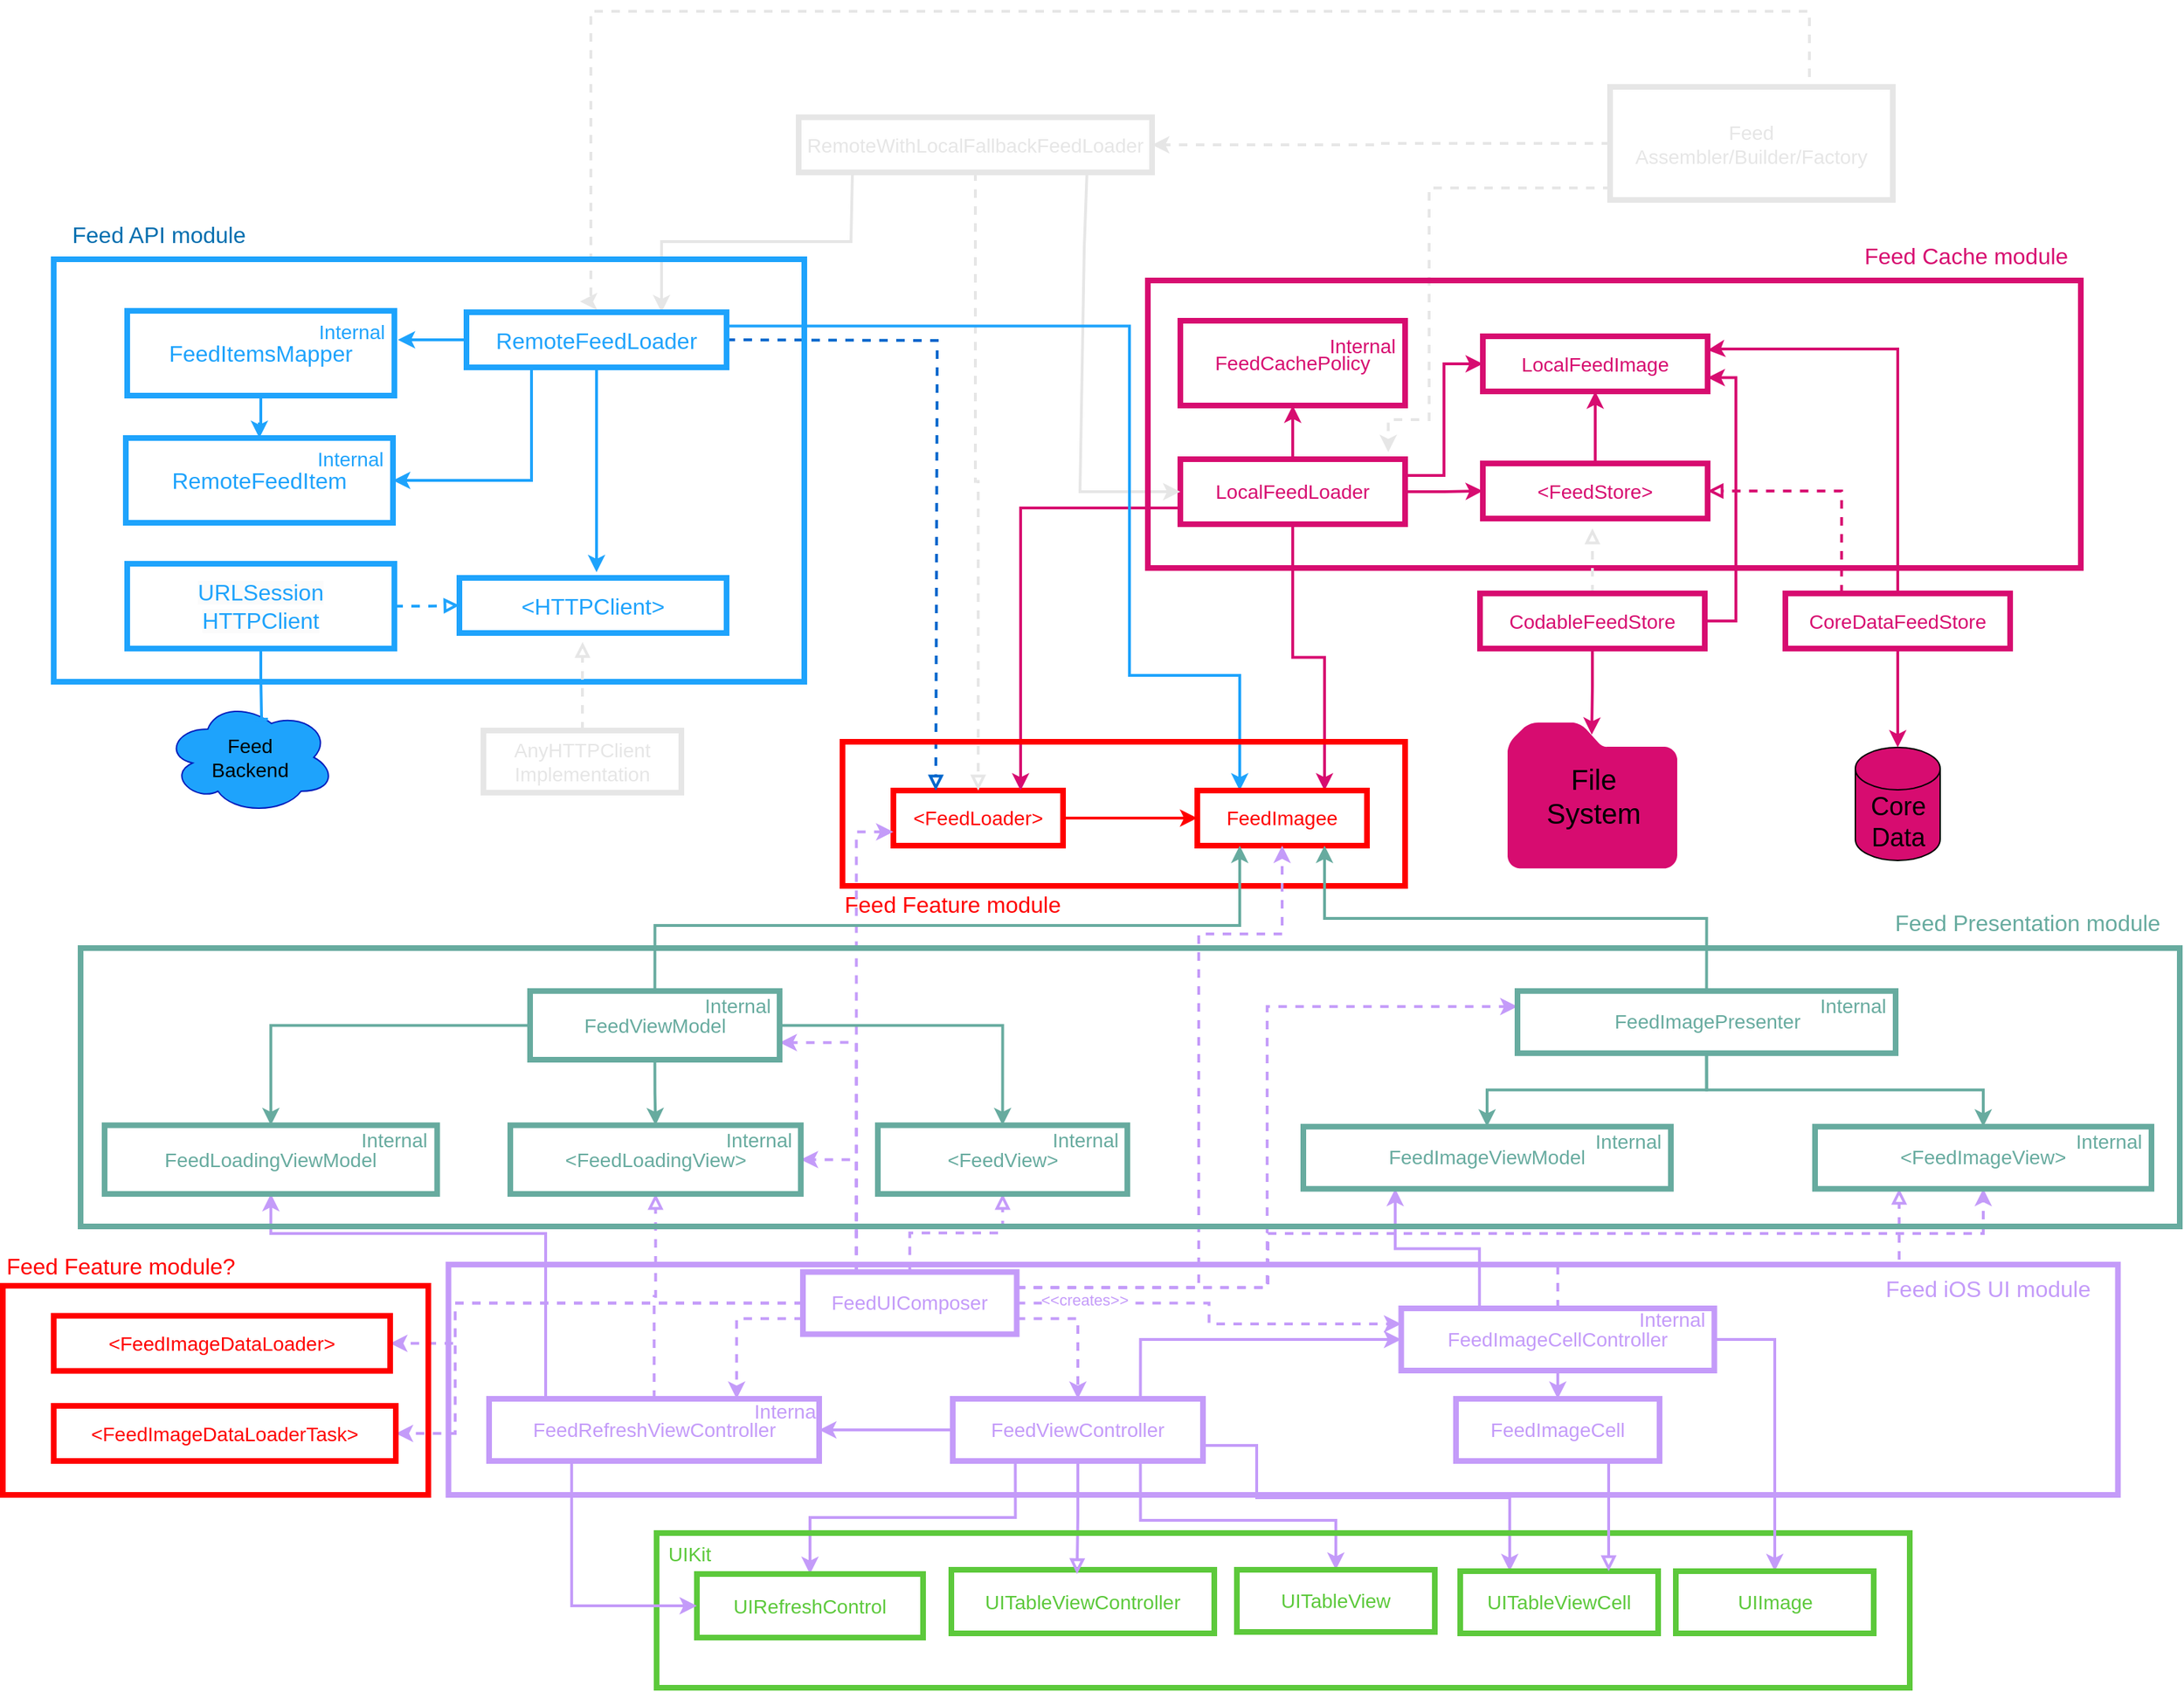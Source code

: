 <mxfile version="24.0.1" type="github">
  <diagram name="Version-1" id="Y2WjuvX7hO9Vn0jHDt_I">
    <mxGraphModel dx="1246" dy="1269" grid="0" gridSize="10" guides="1" tooltips="1" connect="1" arrows="1" fold="1" page="1" pageScale="1" pageWidth="1400" pageHeight="850" math="0" shadow="0">
      <root>
        <mxCell id="0" />
        <mxCell id="1" parent="0" />
        <mxCell id="fa2TgRjNBBgpzOrha1pa-1" value="&lt;span style=&quot;font-size: 14px;&quot;&gt;&lt;font style=&quot;font-size: 14px;&quot;&gt;UITableViewController&lt;/font&gt;&lt;/span&gt;" style="rounded=0;whiteSpace=wrap;html=1;strokeWidth=4;fillColor=none;strokeColor=#5CC93B;fontSize=14;fontColor=#5CC93B;" parent="1" vertex="1">
          <mxGeometry x="755" y="1148" width="186" height="45" as="geometry" />
        </mxCell>
        <mxCell id="BpPRSDlrW4VKUzsqnZfC-10" style="edgeStyle=orthogonalEdgeStyle;rounded=0;orthogonalLoop=1;jettySize=auto;html=1;entryX=0.478;entryY=0.068;entryDx=0;entryDy=0;entryPerimeter=0;strokeWidth=2;strokeColor=#C49BF9;endSize=6;endArrow=block;endFill=0;" parent="1" source="fa2TgRjNBBgpzOrha1pa-2" target="fa2TgRjNBBgpzOrha1pa-1" edge="1">
          <mxGeometry relative="1" as="geometry" />
        </mxCell>
        <mxCell id="BpPRSDlrW4VKUzsqnZfC-11" style="edgeStyle=orthogonalEdgeStyle;rounded=0;orthogonalLoop=1;jettySize=auto;html=1;exitX=0.75;exitY=1;exitDx=0;exitDy=0;entryX=0.5;entryY=0;entryDx=0;entryDy=0;strokeWidth=2;strokeColor=#C49BF9;" parent="1" source="fa2TgRjNBBgpzOrha1pa-2" target="BpPRSDlrW4VKUzsqnZfC-8" edge="1">
          <mxGeometry relative="1" as="geometry">
            <Array as="points">
              <mxPoint x="889" y="1113" />
              <mxPoint x="1027" y="1113" />
            </Array>
          </mxGeometry>
        </mxCell>
        <mxCell id="5NVDTo8bunI5TLv0N01t-4" style="edgeStyle=orthogonalEdgeStyle;rounded=0;orthogonalLoop=1;jettySize=auto;html=1;exitX=0.25;exitY=1;exitDx=0;exitDy=0;strokeWidth=2;strokeColor=#C49BF9;" parent="1" source="fa2TgRjNBBgpzOrha1pa-2" target="5NVDTo8bunI5TLv0N01t-1" edge="1">
          <mxGeometry relative="1" as="geometry" />
        </mxCell>
        <mxCell id="5NVDTo8bunI5TLv0N01t-10" style="edgeStyle=orthogonalEdgeStyle;rounded=0;orthogonalLoop=1;jettySize=auto;html=1;entryX=1;entryY=0.5;entryDx=0;entryDy=0;strokeWidth=2;strokeColor=#C49BF9;" parent="1" source="fa2TgRjNBBgpzOrha1pa-2" target="5NVDTo8bunI5TLv0N01t-7" edge="1">
          <mxGeometry relative="1" as="geometry" />
        </mxCell>
        <mxCell id="iK6Vckgqgcv6s7LHoRTM-12" style="edgeStyle=orthogonalEdgeStyle;rounded=0;orthogonalLoop=1;jettySize=auto;html=1;exitX=0.75;exitY=0;exitDx=0;exitDy=0;entryX=0;entryY=0.5;entryDx=0;entryDy=0;strokeWidth=2;strokeColor=#C49BF9;" parent="1" source="fa2TgRjNBBgpzOrha1pa-2" target="iK6Vckgqgcv6s7LHoRTM-6" edge="1">
          <mxGeometry relative="1" as="geometry" />
        </mxCell>
        <mxCell id="iK6Vckgqgcv6s7LHoRTM-27" style="edgeStyle=orthogonalEdgeStyle;rounded=0;orthogonalLoop=1;jettySize=auto;html=1;exitX=1;exitY=0.75;exitDx=0;exitDy=0;entryX=0.25;entryY=0;entryDx=0;entryDy=0;strokeWidth=2;strokeColor=#C49BF9;" parent="1" source="fa2TgRjNBBgpzOrha1pa-2" target="5NVDTo8bunI5TLv0N01t-2" edge="1">
          <mxGeometry relative="1" as="geometry">
            <Array as="points">
              <mxPoint x="971" y="1060" />
              <mxPoint x="971" y="1097" />
              <mxPoint x="1150" y="1097" />
            </Array>
          </mxGeometry>
        </mxCell>
        <mxCell id="fa2TgRjNBBgpzOrha1pa-2" value="&lt;font style=&quot;font-size: 14px;&quot;&gt;FeedViewController&lt;/font&gt;" style="rounded=0;whiteSpace=wrap;html=1;fillColor=none;strokeColor=#C49BF9;strokeWidth=4;fontSize=14;fontColor=#C49BF9;" parent="1" vertex="1">
          <mxGeometry x="756" y="1027" width="177" height="44" as="geometry" />
        </mxCell>
        <mxCell id="kslnaKKYkAR8ZkGTqqHD-34" style="edgeStyle=orthogonalEdgeStyle;rounded=0;orthogonalLoop=1;jettySize=auto;html=1;entryX=0;entryY=0.5;entryDx=0;entryDy=0;strokeColor=#FF0000;fontColor=#FF0000;strokeWidth=2;" parent="1" source="fa2TgRjNBBgpzOrha1pa-3" target="kslnaKKYkAR8ZkGTqqHD-33" edge="1">
          <mxGeometry relative="1" as="geometry" />
        </mxCell>
        <mxCell id="fa2TgRjNBBgpzOrha1pa-3" value="&lt;font style=&quot;font-size: 14px;&quot;&gt;&amp;lt;FeedLoader&amp;gt;&lt;/font&gt;" style="rounded=0;whiteSpace=wrap;html=1;fillColor=none;strokeColor=#FF0000;strokeWidth=4;fontSize=14;fontColor=#FF0000;" parent="1" vertex="1">
          <mxGeometry x="714" y="596.5" width="120" height="39" as="geometry" />
        </mxCell>
        <mxCell id="KoEfR0-JcFAQGKNgfmnl-4" style="edgeStyle=orthogonalEdgeStyle;rounded=0;orthogonalLoop=1;jettySize=auto;html=1;entryX=0;entryY=0.5;entryDx=0;entryDy=0;strokeWidth=2;strokeColor=#D70C70;" parent="1" source="fa2TgRjNBBgpzOrha1pa-6" target="kslnaKKYkAR8ZkGTqqHD-20" edge="1">
          <mxGeometry relative="1" as="geometry" />
        </mxCell>
        <mxCell id="KoEfR0-JcFAQGKNgfmnl-11" style="edgeStyle=orthogonalEdgeStyle;rounded=0;orthogonalLoop=1;jettySize=auto;html=1;exitX=1;exitY=0.25;exitDx=0;exitDy=0;entryX=0;entryY=0.5;entryDx=0;entryDy=0;strokeWidth=2;strokeColor=#D70C70;" parent="1" source="fa2TgRjNBBgpzOrha1pa-6" target="kslnaKKYkAR8ZkGTqqHD-19" edge="1">
          <mxGeometry relative="1" as="geometry" />
        </mxCell>
        <mxCell id="KoEfR0-JcFAQGKNgfmnl-13" style="edgeStyle=orthogonalEdgeStyle;rounded=0;orthogonalLoop=1;jettySize=auto;html=1;entryX=0.5;entryY=1;entryDx=0;entryDy=0;strokeWidth=2;strokeColor=#D70C70;" parent="1" source="fa2TgRjNBBgpzOrha1pa-6" target="KoEfR0-JcFAQGKNgfmnl-10" edge="1">
          <mxGeometry relative="1" as="geometry" />
        </mxCell>
        <mxCell id="iK6Vckgqgcv6s7LHoRTM-32" style="edgeStyle=orthogonalEdgeStyle;rounded=0;orthogonalLoop=1;jettySize=auto;html=1;exitX=0;exitY=0.75;exitDx=0;exitDy=0;entryX=0.75;entryY=0;entryDx=0;entryDy=0;strokeWidth=2;strokeColor=#D70C70;" parent="1" source="fa2TgRjNBBgpzOrha1pa-6" target="fa2TgRjNBBgpzOrha1pa-3" edge="1">
          <mxGeometry relative="1" as="geometry">
            <mxPoint x="793" y="581" as="targetPoint" />
          </mxGeometry>
        </mxCell>
        <mxCell id="iK6Vckgqgcv6s7LHoRTM-33" style="edgeStyle=orthogonalEdgeStyle;rounded=0;orthogonalLoop=1;jettySize=auto;html=1;entryX=0.75;entryY=0;entryDx=0;entryDy=0;strokeWidth=2;strokeColor=#D70C70;" parent="1" source="fa2TgRjNBBgpzOrha1pa-6" target="kslnaKKYkAR8ZkGTqqHD-33" edge="1">
          <mxGeometry relative="1" as="geometry" />
        </mxCell>
        <mxCell id="fa2TgRjNBBgpzOrha1pa-6" value="&lt;font style=&quot;font-size: 14px;&quot;&gt;LocalFeedLoader&lt;/font&gt;" style="rounded=0;whiteSpace=wrap;html=1;fillColor=none;strokeColor=#D70C70;strokeWidth=4;fontColor=#D70C70;fontSize=14;" parent="1" vertex="1">
          <mxGeometry x="917" y="362" width="159" height="46" as="geometry" />
        </mxCell>
        <mxCell id="fa2TgRjNBBgpzOrha1pa-8" value="" style="html=1;labelBackgroundColor=#ffffff;startArrow=none;startFill=0;startSize=6;endArrow=block;endFill=0;endSize=6;jettySize=auto;orthogonalLoop=1;strokeWidth=2;dashed=1;fontSize=14;rounded=0;entryX=0.25;entryY=0;entryDx=0;entryDy=0;strokeColor=#0066CC;exitX=1;exitY=0.5;exitDx=0;exitDy=0;" parent="1" source="8nE0R6XnKWqMKPDeoMGo-2" target="fa2TgRjNBBgpzOrha1pa-3" edge="1">
          <mxGeometry width="60" height="60" relative="1" as="geometry">
            <mxPoint x="637" y="301" as="sourcePoint" />
            <mxPoint x="577" y="396" as="targetPoint" />
            <Array as="points">
              <mxPoint x="745" y="278" />
            </Array>
          </mxGeometry>
        </mxCell>
        <mxCell id="iK6Vckgqgcv6s7LHoRTM-24" style="edgeStyle=orthogonalEdgeStyle;rounded=0;orthogonalLoop=1;jettySize=auto;html=1;entryX=0.5;entryY=0;entryDx=0;entryDy=0;strokeWidth=2;dashed=1;strokeColor=#E6E6E6;endArrow=block;endFill=0;" parent="1" source="fa2TgRjNBBgpzOrha1pa-10" target="fa2TgRjNBBgpzOrha1pa-3" edge="1">
          <mxGeometry relative="1" as="geometry" />
        </mxCell>
        <mxCell id="fa2TgRjNBBgpzOrha1pa-10" value="&lt;font style=&quot;font-size: 14px;&quot;&gt;RemoteWithLocalFallbackFeedLoader&lt;/font&gt;" style="rounded=0;whiteSpace=wrap;html=1;fillColor=none;strokeColor=#E6E6E6;strokeWidth=4;fontSize=14;fontColor=#E6E6E6;" parent="1" vertex="1">
          <mxGeometry x="647" y="120" width="250" height="39" as="geometry" />
        </mxCell>
        <mxCell id="fa2TgRjNBBgpzOrha1pa-12" value="" style="endArrow=classic;html=1;rounded=0;exitX=0.152;exitY=1.026;exitDx=0;exitDy=0;exitPerimeter=0;strokeWidth=2;strokeColor=#E6E6E6;entryX=0.75;entryY=0;entryDx=0;entryDy=0;fontColor=#E6E6E6;" parent="1" source="fa2TgRjNBBgpzOrha1pa-10" target="8nE0R6XnKWqMKPDeoMGo-2" edge="1">
          <mxGeometry width="50" height="50" relative="1" as="geometry">
            <mxPoint x="684.045" y="184.014" as="sourcePoint" />
            <mxPoint x="639.998" y="253.989" as="targetPoint" />
            <Array as="points">
              <mxPoint x="684" y="208" />
              <mxPoint x="550" y="208" />
            </Array>
          </mxGeometry>
        </mxCell>
        <mxCell id="fa2TgRjNBBgpzOrha1pa-13" value="" style="endArrow=classic;html=1;rounded=0;exitX=0.816;exitY=0.949;exitDx=0;exitDy=0;exitPerimeter=0;strokeWidth=2;strokeColor=#E6E6E6;fontColor=#E6E6E6;entryX=0;entryY=0.5;entryDx=0;entryDy=0;" parent="1" source="fa2TgRjNBBgpzOrha1pa-10" target="fa2TgRjNBBgpzOrha1pa-6" edge="1">
          <mxGeometry width="50" height="50" relative="1" as="geometry">
            <mxPoint x="849" y="189" as="sourcePoint" />
            <mxPoint x="1003" y="334" as="targetPoint" />
            <Array as="points">
              <mxPoint x="849" y="213" />
              <mxPoint x="846" y="385" />
            </Array>
          </mxGeometry>
        </mxCell>
        <mxCell id="fa2TgRjNBBgpzOrha1pa-14" style="edgeStyle=orthogonalEdgeStyle;rounded=0;orthogonalLoop=1;jettySize=auto;html=1;strokeWidth=2;dashed=1;strokeColor=#E6E6E6;exitX=0.5;exitY=0;exitDx=0;exitDy=0;fontColor=#E6E6E6;entryX=0.701;entryY=0.1;entryDx=0;entryDy=0;entryPerimeter=0;" parent="1" source="fa2TgRjNBBgpzOrha1pa-18" target="8nE0R6XnKWqMKPDeoMGo-17" edge="1">
          <mxGeometry relative="1" as="geometry">
            <Array as="points">
              <mxPoint x="1362" y="99" />
              <mxPoint x="1362" y="45" />
              <mxPoint x="500" y="45" />
            </Array>
            <mxPoint x="1151" y="118" as="sourcePoint" />
            <mxPoint x="500" y="228" as="targetPoint" />
          </mxGeometry>
        </mxCell>
        <mxCell id="fa2TgRjNBBgpzOrha1pa-15" style="edgeStyle=orthogonalEdgeStyle;rounded=0;orthogonalLoop=1;jettySize=auto;html=1;entryX=1;entryY=0.5;entryDx=0;entryDy=0;strokeWidth=2;dashed=1;strokeColor=#E6E6E6;fontColor=#E6E6E6;" parent="1" source="fa2TgRjNBBgpzOrha1pa-18" target="fa2TgRjNBBgpzOrha1pa-10" edge="1">
          <mxGeometry relative="1" as="geometry" />
        </mxCell>
        <mxCell id="fa2TgRjNBBgpzOrha1pa-18" value="&lt;font style=&quot;font-size: 14px;&quot;&gt;Feed&lt;br style=&quot;font-size: 14px;&quot;&gt;Assembler/Builder/Factory&lt;br style=&quot;font-size: 14px;&quot;&gt;&lt;/font&gt;" style="rounded=0;whiteSpace=wrap;html=1;fillColor=none;strokeColor=#E6E6E6;strokeWidth=4;fontColor=#E6E6E6;fontSize=14;" parent="1" vertex="1">
          <mxGeometry x="1221" y="98.5" width="200" height="80" as="geometry" />
        </mxCell>
        <mxCell id="kslnaKKYkAR8ZkGTqqHD-9" style="edgeStyle=orthogonalEdgeStyle;rounded=0;orthogonalLoop=1;jettySize=auto;html=1;entryX=0.5;entryY=0;entryDx=0;entryDy=0;strokeColor=#1EA3FC;strokeWidth=2;" parent="1" source="8nE0R6XnKWqMKPDeoMGo-1" target="kslnaKKYkAR8ZkGTqqHD-6" edge="1">
          <mxGeometry relative="1" as="geometry" />
        </mxCell>
        <mxCell id="8nE0R6XnKWqMKPDeoMGo-1" value="&lt;font style=&quot;font-size: 16px;&quot;&gt;FeedItemsMapper&lt;/font&gt;" style="rounded=0;whiteSpace=wrap;html=1;fillColor=none;strokeColor=#1EA3FC;strokeWidth=4;fontColor=#1EA3FC;fontSize=16;" parent="1" vertex="1">
          <mxGeometry x="172" y="257" width="189" height="60" as="geometry" />
        </mxCell>
        <mxCell id="kslnaKKYkAR8ZkGTqqHD-2" style="edgeStyle=orthogonalEdgeStyle;rounded=0;orthogonalLoop=1;jettySize=auto;html=1;exitX=0.5;exitY=1;exitDx=0;exitDy=0;strokeColor=#1EA3FC;strokeWidth=2;" parent="1" source="8nE0R6XnKWqMKPDeoMGo-2" edge="1">
          <mxGeometry relative="1" as="geometry">
            <mxPoint x="504" y="442" as="targetPoint" />
            <mxPoint x="504" y="317" as="sourcePoint" />
          </mxGeometry>
        </mxCell>
        <mxCell id="kslnaKKYkAR8ZkGTqqHD-8" style="edgeStyle=orthogonalEdgeStyle;rounded=0;orthogonalLoop=1;jettySize=auto;html=1;strokeColor=#1EA3FC;strokeWidth=2;" parent="1" source="8nE0R6XnKWqMKPDeoMGo-2" edge="1">
          <mxGeometry relative="1" as="geometry">
            <mxPoint x="363.412" y="277.5" as="targetPoint" />
          </mxGeometry>
        </mxCell>
        <mxCell id="kslnaKKYkAR8ZkGTqqHD-14" style="edgeStyle=orthogonalEdgeStyle;rounded=0;orthogonalLoop=1;jettySize=auto;html=1;exitX=0.25;exitY=1;exitDx=0;exitDy=0;entryX=1;entryY=0.5;entryDx=0;entryDy=0;strokeColor=#1EA3FC;strokeWidth=2;" parent="1" source="8nE0R6XnKWqMKPDeoMGo-2" target="kslnaKKYkAR8ZkGTqqHD-6" edge="1">
          <mxGeometry relative="1" as="geometry" />
        </mxCell>
        <mxCell id="iK6Vckgqgcv6s7LHoRTM-34" style="edgeStyle=orthogonalEdgeStyle;rounded=0;orthogonalLoop=1;jettySize=auto;html=1;exitX=1;exitY=0.25;exitDx=0;exitDy=0;entryX=0.25;entryY=0;entryDx=0;entryDy=0;strokeWidth=2;strokeColor=#1EA3FC;" parent="1" source="8nE0R6XnKWqMKPDeoMGo-2" target="kslnaKKYkAR8ZkGTqqHD-33" edge="1">
          <mxGeometry relative="1" as="geometry">
            <Array as="points">
              <mxPoint x="881" y="268" />
              <mxPoint x="881" y="515" />
              <mxPoint x="959" y="515" />
            </Array>
          </mxGeometry>
        </mxCell>
        <mxCell id="8nE0R6XnKWqMKPDeoMGo-2" value="&lt;font style=&quot;font-size: 16px;&quot;&gt;RemoteFeedLoader&lt;/font&gt;" style="rounded=0;whiteSpace=wrap;html=1;fillColor=none;strokeColor=#1EA3FC;strokeWidth=4;fontColor=#1EA3FC;fontSize=16;" parent="1" vertex="1">
          <mxGeometry x="412" y="258" width="184" height="39" as="geometry" />
        </mxCell>
        <mxCell id="8nE0R6XnKWqMKPDeoMGo-3" value="&lt;font style=&quot;font-size: 16px;&quot;&gt;&amp;lt;HTTPClient&amp;gt;&lt;/font&gt;" style="rounded=0;whiteSpace=wrap;html=1;fillColor=none;strokeColor=#1EA3FC;strokeWidth=4;fontColor=#1EA3FC;fontSize=16;" parent="1" vertex="1">
          <mxGeometry x="407" y="446" width="189" height="39" as="geometry" />
        </mxCell>
        <mxCell id="8nE0R6XnKWqMKPDeoMGo-4" value="&lt;font style=&quot;font-size: 14px;&quot;&gt;Feed&lt;br style=&quot;font-size: 14px;&quot;&gt;Backend&lt;/font&gt;" style="ellipse;shape=cloud;whiteSpace=wrap;html=1;fillColor=#1ea3fc;fontColor=#000000;strokeColor=#001DBC;fontSize=14;" parent="1" vertex="1">
          <mxGeometry x="199" y="533" width="120" height="80" as="geometry" />
        </mxCell>
        <mxCell id="8nE0R6XnKWqMKPDeoMGo-12" style="edgeStyle=orthogonalEdgeStyle;rounded=0;orthogonalLoop=1;jettySize=auto;html=1;entryX=0.567;entryY=0.163;entryDx=0;entryDy=0;entryPerimeter=0;strokeWidth=2;strokeColor=#1EA3FC;endArrow=baseDash;endFill=0;" parent="1" source="8nE0R6XnKWqMKPDeoMGo-8" target="8nE0R6XnKWqMKPDeoMGo-4" edge="1">
          <mxGeometry relative="1" as="geometry" />
        </mxCell>
        <mxCell id="kslnaKKYkAR8ZkGTqqHD-16" style="edgeStyle=orthogonalEdgeStyle;rounded=0;orthogonalLoop=1;jettySize=auto;html=1;exitX=1;exitY=0.5;exitDx=0;exitDy=0;entryX=0;entryY=0.5;entryDx=0;entryDy=0;strokeWidth=2;endArrow=block;endFill=0;dashed=1;strokeColor=#1EA3FC;" parent="1" source="8nE0R6XnKWqMKPDeoMGo-8" target="8nE0R6XnKWqMKPDeoMGo-3" edge="1">
          <mxGeometry relative="1" as="geometry" />
        </mxCell>
        <mxCell id="8nE0R6XnKWqMKPDeoMGo-8" value="&lt;span style=&quot;font-family: Helvetica; font-size: 16px; font-style: normal; font-variant-ligatures: normal; font-variant-caps: normal; font-weight: 400; letter-spacing: normal; orphans: 2; text-align: center; text-indent: 0px; text-transform: none; widows: 2; word-spacing: 0px; -webkit-text-stroke-width: 0px; background-color: rgb(251, 251, 251); text-decoration-thickness: initial; text-decoration-style: initial; text-decoration-color: initial; float: none; display: inline !important;&quot;&gt;URLSession&lt;br&gt;HTTPClient&lt;br&gt;&lt;/span&gt;" style="rounded=0;whiteSpace=wrap;html=1;fillColor=none;strokeColor=#1EA3FC;strokeWidth=4;fontColor=#1EA3FC;" parent="1" vertex="1">
          <mxGeometry x="172" y="436" width="189" height="60" as="geometry" />
        </mxCell>
        <mxCell id="8nE0R6XnKWqMKPDeoMGo-17" value="" style="rounded=0;whiteSpace=wrap;html=1;fillColor=none;strokeWidth=4;strokeColor=#1EA3FC;" parent="1" vertex="1">
          <mxGeometry x="120" y="220.5" width="531" height="299" as="geometry" />
        </mxCell>
        <mxCell id="8nE0R6XnKWqMKPDeoMGo-18" value="Feed API module" style="text;html=1;strokeColor=none;fillColor=none;align=center;verticalAlign=middle;whiteSpace=wrap;rounded=0;strokeWidth=0;fontColor=#006EAF;fontStyle=0;fontSize=16;" parent="1" vertex="1">
          <mxGeometry x="131" y="188" width="127" height="30" as="geometry" />
        </mxCell>
        <mxCell id="kslnaKKYkAR8ZkGTqqHD-4" value="&lt;font style=&quot;font-size: 14px;&quot;&gt;Internal&lt;/font&gt;" style="text;html=1;strokeColor=none;fillColor=none;align=center;verticalAlign=middle;whiteSpace=wrap;rounded=0;labelPosition=center;verticalLabelPosition=middle;fontColor=#1EA3FC;" parent="1" vertex="1">
          <mxGeometry x="301" y="257" width="60" height="30" as="geometry" />
        </mxCell>
        <mxCell id="kslnaKKYkAR8ZkGTqqHD-6" value="RemoteFeedItem" style="rounded=0;whiteSpace=wrap;html=1;fillColor=none;strokeColor=#1EA3FC;strokeWidth=4;fontColor=#1EA3FC;fontSize=16;" parent="1" vertex="1">
          <mxGeometry x="171" y="347" width="189" height="60" as="geometry" />
        </mxCell>
        <mxCell id="kslnaKKYkAR8ZkGTqqHD-7" value="&lt;font style=&quot;font-size: 14px;&quot;&gt;Internal&lt;/font&gt;" style="text;html=1;strokeColor=none;fillColor=none;align=center;verticalAlign=middle;whiteSpace=wrap;rounded=0;labelPosition=center;verticalLabelPosition=middle;fontColor=#1EA3FC;" parent="1" vertex="1">
          <mxGeometry x="300" y="347" width="60" height="30" as="geometry" />
        </mxCell>
        <mxCell id="kslnaKKYkAR8ZkGTqqHD-19" value="&lt;font style=&quot;font-size: 14px;&quot;&gt;LocalFeedImage&lt;/font&gt;" style="rounded=0;whiteSpace=wrap;html=1;fillColor=none;strokeColor=#D70C70;strokeWidth=4;fontColor=#D70C70;fontSize=14;" parent="1" vertex="1">
          <mxGeometry x="1131" y="275" width="159" height="39" as="geometry" />
        </mxCell>
        <mxCell id="kslnaKKYkAR8ZkGTqqHD-22" style="edgeStyle=orthogonalEdgeStyle;rounded=0;orthogonalLoop=1;jettySize=auto;html=1;entryX=0.5;entryY=1;entryDx=0;entryDy=0;strokeWidth=2;strokeColor=#D70C70;" parent="1" source="kslnaKKYkAR8ZkGTqqHD-20" target="kslnaKKYkAR8ZkGTqqHD-19" edge="1">
          <mxGeometry relative="1" as="geometry" />
        </mxCell>
        <mxCell id="kslnaKKYkAR8ZkGTqqHD-20" value="&lt;font style=&quot;font-size: 14px;&quot;&gt;&amp;lt;FeedStore&amp;gt;&lt;/font&gt;" style="rounded=0;whiteSpace=wrap;html=1;fillColor=none;strokeColor=#D70C70;strokeWidth=4;fontColor=#D70C70;fontSize=14;" parent="1" vertex="1">
          <mxGeometry x="1131" y="365" width="159" height="39" as="geometry" />
        </mxCell>
        <mxCell id="kslnaKKYkAR8ZkGTqqHD-25" value="Feed Cache module" style="text;html=1;strokeColor=none;fillColor=none;align=center;verticalAlign=middle;whiteSpace=wrap;rounded=0;strokeWidth=0;fontColor=#D70C70;fontStyle=0;fontSize=16;" parent="1" vertex="1">
          <mxGeometry x="1394" y="203" width="158" height="30" as="geometry" />
        </mxCell>
        <mxCell id="kslnaKKYkAR8ZkGTqqHD-28" style="edgeStyle=orthogonalEdgeStyle;rounded=0;orthogonalLoop=1;jettySize=auto;html=1;exitX=0;exitY=0.75;exitDx=0;exitDy=0;strokeWidth=2;strokeColor=#E6E6E6;dashed=1;fontColor=#E6E6E6;entryX=0.925;entryY=-0.109;entryDx=0;entryDy=0;entryPerimeter=0;" parent="1" target="fa2TgRjNBBgpzOrha1pa-6" edge="1">
          <mxGeometry relative="1" as="geometry">
            <mxPoint x="1221" y="169" as="sourcePoint" />
            <mxPoint x="1065.029" y="339.998" as="targetPoint" />
            <Array as="points">
              <mxPoint x="1221" y="170" />
              <mxPoint x="1093" y="170" />
              <mxPoint x="1093" y="334" />
              <mxPoint x="1064" y="334" />
            </Array>
          </mxGeometry>
        </mxCell>
        <mxCell id="kslnaKKYkAR8ZkGTqqHD-29" value="&lt;font style=&quot;font-size: 14px;&quot;&gt;AnyHTTPClient&lt;br&gt;Implementation&lt;br&gt;&lt;/font&gt;" style="rounded=0;whiteSpace=wrap;html=1;fillColor=none;strokeColor=#E6E6E6;strokeWidth=4;fontSize=14;gradientColor=#b3b3b3;fontColor=#E6E6E6;" parent="1" vertex="1">
          <mxGeometry x="424" y="554" width="140" height="44" as="geometry" />
        </mxCell>
        <mxCell id="kslnaKKYkAR8ZkGTqqHD-33" value="&lt;font style=&quot;font-size: 14px;&quot;&gt;FeedImagee&lt;/font&gt;" style="rounded=0;whiteSpace=wrap;html=1;fillColor=none;strokeColor=#FF0000;strokeWidth=4;fontSize=14;fontColor=#FF0000;" parent="1" vertex="1">
          <mxGeometry x="929" y="596.5" width="120" height="39" as="geometry" />
        </mxCell>
        <mxCell id="kslnaKKYkAR8ZkGTqqHD-35" value="" style="rounded=0;whiteSpace=wrap;html=1;fillColor=none;strokeWidth=4;strokeColor=#ff0000;" parent="1" vertex="1">
          <mxGeometry x="678" y="562" width="398" height="102" as="geometry" />
        </mxCell>
        <mxCell id="kslnaKKYkAR8ZkGTqqHD-36" value="Feed Feature module" style="text;html=1;strokeColor=none;fillColor=none;align=center;verticalAlign=middle;whiteSpace=wrap;rounded=0;strokeWidth=0;fontColor=#FF0000;fontStyle=0;fontSize=16;" parent="1" vertex="1">
          <mxGeometry x="677" y="662.35" width="158" height="30" as="geometry" />
        </mxCell>
        <mxCell id="JNZvR-7SCy1b5JrwN-PK-1" style="edgeStyle=orthogonalEdgeStyle;rounded=0;orthogonalLoop=1;jettySize=auto;html=1;entryX=1;entryY=0.25;entryDx=0;entryDy=0;strokeWidth=2;strokeColor=#D70C70;" parent="1" source="kslnaKKYkAR8ZkGTqqHD-37" target="kslnaKKYkAR8ZkGTqqHD-19" edge="1">
          <mxGeometry relative="1" as="geometry">
            <mxPoint x="1297" y="279" as="targetPoint" />
            <Array as="points">
              <mxPoint x="1425" y="284" />
              <mxPoint x="1298" y="284" />
            </Array>
          </mxGeometry>
        </mxCell>
        <mxCell id="JNZvR-7SCy1b5JrwN-PK-2" style="edgeStyle=orthogonalEdgeStyle;rounded=0;orthogonalLoop=1;jettySize=auto;html=1;exitX=0.25;exitY=0;exitDx=0;exitDy=0;entryX=1;entryY=0.5;entryDx=0;entryDy=0;strokeWidth=2;strokeColor=#D70C70;endArrow=block;endFill=0;dashed=1;" parent="1" source="kslnaKKYkAR8ZkGTqqHD-37" target="kslnaKKYkAR8ZkGTqqHD-20" edge="1">
          <mxGeometry relative="1" as="geometry" />
        </mxCell>
        <mxCell id="kslnaKKYkAR8ZkGTqqHD-37" value="&lt;font style=&quot;font-size: 14px;&quot;&gt;CoreDataFeedStore&lt;br&gt;&lt;/font&gt;" style="rounded=0;whiteSpace=wrap;html=1;fillColor=none;strokeColor=#D70C70;strokeWidth=4;fontSize=14;gradientColor=#b3b3b3;fontColor=#D70C70;" parent="1" vertex="1">
          <mxGeometry x="1345" y="457" width="159" height="39" as="geometry" />
        </mxCell>
        <mxCell id="kslnaKKYkAR8ZkGTqqHD-48" style="edgeStyle=orthogonalEdgeStyle;rounded=0;orthogonalLoop=1;jettySize=auto;html=1;entryX=0.461;entryY=1.163;entryDx=0;entryDy=0;entryPerimeter=0;strokeWidth=2;strokeColor=#E6E6E6;endArrow=block;endFill=0;dashed=1;" parent="1" source="kslnaKKYkAR8ZkGTqqHD-29" target="8nE0R6XnKWqMKPDeoMGo-3" edge="1">
          <mxGeometry relative="1" as="geometry" />
        </mxCell>
        <mxCell id="KoEfR0-JcFAQGKNgfmnl-8" value="" style="rounded=0;whiteSpace=wrap;html=1;fillColor=none;strokeWidth=4;strokeColor=#D70C70;" parent="1" vertex="1">
          <mxGeometry x="894" y="235.5" width="660" height="203.5" as="geometry" />
        </mxCell>
        <mxCell id="KoEfR0-JcFAQGKNgfmnl-10" value="&lt;font style=&quot;font-size: 14px;&quot;&gt;FeedCachePolicy&lt;/font&gt;" style="rounded=0;whiteSpace=wrap;html=1;fillColor=none;strokeColor=#D70C70;strokeWidth=4;fontColor=#D70C70;fontSize=14;" parent="1" vertex="1">
          <mxGeometry x="917" y="264" width="159" height="60" as="geometry" />
        </mxCell>
        <mxCell id="KoEfR0-JcFAQGKNgfmnl-12" value="&lt;font style=&quot;font-size: 14px;&quot;&gt;Internal&lt;/font&gt;" style="text;html=1;strokeColor=none;fillColor=none;align=center;verticalAlign=middle;whiteSpace=wrap;rounded=0;labelPosition=center;verticalLabelPosition=middle;fontColor=#D70C70;" parent="1" vertex="1">
          <mxGeometry x="1016" y="267" width="60" height="30" as="geometry" />
        </mxCell>
        <mxCell id="KoEfR0-JcFAQGKNgfmnl-16" style="edgeStyle=orthogonalEdgeStyle;rounded=0;orthogonalLoop=1;jettySize=auto;html=1;strokeWidth=2;strokeColor=#E6E6E6;endArrow=block;endFill=0;dashed=1;" parent="1" source="KoEfR0-JcFAQGKNgfmnl-14" edge="1">
          <mxGeometry relative="1" as="geometry">
            <mxPoint x="1208.5" y="411" as="targetPoint" />
          </mxGeometry>
        </mxCell>
        <mxCell id="KoEfR0-JcFAQGKNgfmnl-19" style="edgeStyle=orthogonalEdgeStyle;rounded=0;orthogonalLoop=1;jettySize=auto;html=1;entryX=1;entryY=0.75;entryDx=0;entryDy=0;strokeWidth=2;strokeColor=#D70C70;" parent="1" source="KoEfR0-JcFAQGKNgfmnl-14" target="kslnaKKYkAR8ZkGTqqHD-19" edge="1">
          <mxGeometry relative="1" as="geometry">
            <Array as="points">
              <mxPoint x="1310" y="477" />
              <mxPoint x="1310" y="304" />
            </Array>
          </mxGeometry>
        </mxCell>
        <mxCell id="KoEfR0-JcFAQGKNgfmnl-14" value="&lt;font style=&quot;font-size: 14px;&quot;&gt;CodableFeedStore&lt;/font&gt;" style="rounded=0;whiteSpace=wrap;html=1;fillColor=none;strokeColor=#D70C70;strokeWidth=4;fontColor=#D70C70;fontSize=14;" parent="1" vertex="1">
          <mxGeometry x="1129" y="457" width="159" height="39" as="geometry" />
        </mxCell>
        <mxCell id="KoEfR0-JcFAQGKNgfmnl-17" value="&lt;div style=&quot;font-size: 20px;&quot;&gt;&lt;span style=&quot;background-color: initial; font-size: 20px;&quot;&gt;File&lt;/span&gt;&lt;/div&gt;&lt;div style=&quot;font-size: 20px;&quot;&gt;&lt;span style=&quot;background-color: initial; font-size: 20px;&quot;&gt;System&lt;/span&gt;&lt;/div&gt;" style="sketch=0;aspect=fixed;pointerEvents=1;shadow=0;dashed=0;html=1;strokeColor=none;labelPosition=center;verticalLabelPosition=middle;verticalAlign=middle;align=center;fillColor=#D70C70;shape=mxgraph.mscae.enterprise.folder;fontSize=20;" parent="1" vertex="1">
          <mxGeometry x="1148.5" y="548.4" width="120" height="103.2" as="geometry" />
        </mxCell>
        <mxCell id="KoEfR0-JcFAQGKNgfmnl-18" style="edgeStyle=orthogonalEdgeStyle;rounded=0;orthogonalLoop=1;jettySize=auto;html=1;entryX=0.496;entryY=0.083;entryDx=0;entryDy=0;entryPerimeter=0;strokeWidth=2;strokeColor=#D70C70;" parent="1" source="KoEfR0-JcFAQGKNgfmnl-14" target="KoEfR0-JcFAQGKNgfmnl-17" edge="1">
          <mxGeometry relative="1" as="geometry" />
        </mxCell>
        <mxCell id="JNZvR-7SCy1b5JrwN-PK-3" value="&lt;font style=&quot;font-size: 18px;&quot;&gt;Core&lt;br&gt;Data&lt;/font&gt;" style="shape=cylinder3;whiteSpace=wrap;html=1;boundedLbl=1;backgroundOutline=1;size=15;strokeColor=#000000;gradientColor=none;fillColor=#D70C70;gradientDirection=north;strokeWidth=1;" parent="1" vertex="1">
          <mxGeometry x="1394.5" y="566" width="60" height="80" as="geometry" />
        </mxCell>
        <mxCell id="JNZvR-7SCy1b5JrwN-PK-4" style="edgeStyle=orthogonalEdgeStyle;rounded=0;orthogonalLoop=1;jettySize=auto;html=1;entryX=0.5;entryY=0;entryDx=0;entryDy=0;entryPerimeter=0;strokeWidth=2;strokeColor=#D70C70;" parent="1" source="kslnaKKYkAR8ZkGTqqHD-37" target="JNZvR-7SCy1b5JrwN-PK-3" edge="1">
          <mxGeometry relative="1" as="geometry" />
        </mxCell>
        <mxCell id="BpPRSDlrW4VKUzsqnZfC-7" value="" style="rounded=0;whiteSpace=wrap;html=1;strokeWidth=4;fillColor=none;strokeColor=#5CC93B;fontSize=14;fontColor=#5CC93B;align=center;labelPosition=center;verticalLabelPosition=middle;verticalAlign=middle;horizontal=1;" parent="1" vertex="1">
          <mxGeometry x="546.5" y="1122" width="886.5" height="109.5" as="geometry" />
        </mxCell>
        <mxCell id="BpPRSDlrW4VKUzsqnZfC-8" value="&lt;span style=&quot;font-size: 14px;&quot;&gt;&lt;font style=&quot;font-size: 14px;&quot;&gt;UITableView&lt;/font&gt;&lt;/span&gt;" style="rounded=0;whiteSpace=wrap;html=1;strokeWidth=4;fillColor=none;strokeColor=#5CC93B;fontSize=14;fontColor=#5CC93B;" parent="1" vertex="1">
          <mxGeometry x="957" y="1148" width="140" height="44" as="geometry" />
        </mxCell>
        <mxCell id="BpPRSDlrW4VKUzsqnZfC-12" value="UIKit" style="text;html=1;strokeColor=none;fillColor=none;align=center;verticalAlign=middle;whiteSpace=wrap;rounded=0;labelPosition=center;verticalLabelPosition=middle;fontColor=#5CC93B;fontSize=14;" parent="1" vertex="1">
          <mxGeometry x="540" y="1122" width="60" height="30" as="geometry" />
        </mxCell>
        <mxCell id="BpPRSDlrW4VKUzsqnZfC-4" value="" style="rounded=0;whiteSpace=wrap;html=1;fillColor=none;strokeColor=#C49BF9;strokeWidth=4;fontSize=14;fontColor=#C49BF9;" parent="1" vertex="1">
          <mxGeometry x="399.25" y="932" width="1181" height="163" as="geometry" />
        </mxCell>
        <mxCell id="5NVDTo8bunI5TLv0N01t-1" value="&lt;span style=&quot;font-size: 14px;&quot;&gt;&lt;font style=&quot;font-size: 14px;&quot;&gt;UIRefreshControl&lt;/font&gt;&lt;/span&gt;" style="rounded=0;whiteSpace=wrap;html=1;strokeWidth=4;fillColor=none;strokeColor=#5CC93B;fontSize=14;fontColor=#5CC93B;" parent="1" vertex="1">
          <mxGeometry x="575" y="1151" width="160" height="45" as="geometry" />
        </mxCell>
        <mxCell id="5NVDTo8bunI5TLv0N01t-2" value="&lt;span style=&quot;font-size: 14px;&quot;&gt;&lt;font style=&quot;font-size: 14px;&quot;&gt;UITableViewCell&lt;/font&gt;&lt;/span&gt;" style="rounded=0;whiteSpace=wrap;html=1;strokeWidth=4;fillColor=none;strokeColor=#5CC93B;fontSize=14;fontColor=#5CC93B;" parent="1" vertex="1">
          <mxGeometry x="1115" y="1149" width="140" height="44" as="geometry" />
        </mxCell>
        <mxCell id="iK6Vckgqgcv6s7LHoRTM-28" style="edgeStyle=orthogonalEdgeStyle;rounded=0;orthogonalLoop=1;jettySize=auto;html=1;exitX=0.75;exitY=1;exitDx=0;exitDy=0;entryX=0.75;entryY=0;entryDx=0;entryDy=0;strokeWidth=2;strokeColor=#C49BF9;endArrow=block;endFill=0;" parent="1" source="5NVDTo8bunI5TLv0N01t-3" target="5NVDTo8bunI5TLv0N01t-2" edge="1">
          <mxGeometry relative="1" as="geometry" />
        </mxCell>
        <mxCell id="5NVDTo8bunI5TLv0N01t-3" value="&lt;font style=&quot;font-size: 14px;&quot;&gt;FeedImageCell&lt;/font&gt;" style="rounded=0;whiteSpace=wrap;html=1;fillColor=none;strokeColor=#C49BF9;strokeWidth=4;fontSize=14;fontColor=#C49BF9;" parent="1" vertex="1">
          <mxGeometry x="1112" y="1027" width="144" height="44" as="geometry" />
        </mxCell>
        <mxCell id="iK6Vckgqgcv6s7LHoRTM-26" style="edgeStyle=orthogonalEdgeStyle;rounded=0;orthogonalLoop=1;jettySize=auto;html=1;exitX=0.25;exitY=1;exitDx=0;exitDy=0;entryX=0;entryY=0.5;entryDx=0;entryDy=0;strokeWidth=2;strokeColor=#C49BF9;" parent="1" source="5NVDTo8bunI5TLv0N01t-7" target="5NVDTo8bunI5TLv0N01t-1" edge="1">
          <mxGeometry relative="1" as="geometry" />
        </mxCell>
        <mxCell id="wRX7bdEk1FUPvkicqvMD-31" style="edgeStyle=orthogonalEdgeStyle;rounded=0;orthogonalLoop=1;jettySize=auto;html=1;exitX=0.25;exitY=0;exitDx=0;exitDy=0;entryX=0.5;entryY=1;entryDx=0;entryDy=0;strokeWidth=2;strokeColor=#C49BF9;" edge="1" parent="1" source="5NVDTo8bunI5TLv0N01t-7" target="wRX7bdEk1FUPvkicqvMD-16">
          <mxGeometry relative="1" as="geometry">
            <Array as="points">
              <mxPoint x="468" y="910" />
              <mxPoint x="274" y="910" />
            </Array>
          </mxGeometry>
        </mxCell>
        <mxCell id="wRX7bdEk1FUPvkicqvMD-32" style="edgeStyle=orthogonalEdgeStyle;rounded=0;orthogonalLoop=1;jettySize=auto;html=1;entryX=0.5;entryY=1;entryDx=0;entryDy=0;strokeWidth=2;strokeColor=#C49BF9;dashed=1;endArrow=block;endFill=0;" edge="1" parent="1" source="5NVDTo8bunI5TLv0N01t-7" target="wRX7bdEk1FUPvkicqvMD-18">
          <mxGeometry relative="1" as="geometry" />
        </mxCell>
        <mxCell id="5NVDTo8bunI5TLv0N01t-7" value="&lt;font style=&quot;font-size: 14px;&quot;&gt;FeedRefreshViewController&lt;/font&gt;" style="rounded=0;whiteSpace=wrap;html=1;fillColor=none;strokeColor=#C49BF9;strokeWidth=4;fontSize=14;fontColor=#C49BF9;" parent="1" vertex="1">
          <mxGeometry x="428" y="1027" width="233.5" height="44" as="geometry" />
        </mxCell>
        <mxCell id="iK6Vckgqgcv6s7LHoRTM-13" style="edgeStyle=orthogonalEdgeStyle;rounded=0;orthogonalLoop=1;jettySize=auto;html=1;exitX=1;exitY=0.5;exitDx=0;exitDy=0;entryX=0;entryY=0.25;entryDx=0;entryDy=0;strokeWidth=2;strokeColor=#C49BF9;dashed=1;" parent="1" source="5NVDTo8bunI5TLv0N01t-8" target="iK6Vckgqgcv6s7LHoRTM-6" edge="1">
          <mxGeometry relative="1" as="geometry" />
        </mxCell>
        <mxCell id="iK6Vckgqgcv6s7LHoRTM-74" value="&lt;font color=&quot;#c49bf9&quot;&gt;&amp;lt;&amp;lt;creates&amp;gt;&amp;gt;&lt;/font&gt;" style="edgeLabel;html=1;align=center;verticalAlign=middle;resizable=0;points=[];" parent="iK6Vckgqgcv6s7LHoRTM-13" vertex="1" connectable="0">
          <mxGeometry x="-0.869" y="1" relative="1" as="geometry">
            <mxPoint x="28" y="-2" as="offset" />
          </mxGeometry>
        </mxCell>
        <mxCell id="iK6Vckgqgcv6s7LHoRTM-63" style="edgeStyle=orthogonalEdgeStyle;rounded=0;orthogonalLoop=1;jettySize=auto;html=1;exitX=1;exitY=0.75;exitDx=0;exitDy=0;entryX=0.5;entryY=0;entryDx=0;entryDy=0;strokeWidth=2;strokeColor=#C49BF9;dashed=1;" parent="1" source="5NVDTo8bunI5TLv0N01t-8" target="fa2TgRjNBBgpzOrha1pa-2" edge="1">
          <mxGeometry relative="1" as="geometry" />
        </mxCell>
        <mxCell id="iK6Vckgqgcv6s7LHoRTM-64" style="edgeStyle=orthogonalEdgeStyle;rounded=0;orthogonalLoop=1;jettySize=auto;html=1;exitX=0;exitY=0.75;exitDx=0;exitDy=0;entryX=0.75;entryY=0;entryDx=0;entryDy=0;strokeWidth=2;strokeColor=#C49BF9;dashed=1;" parent="1" source="5NVDTo8bunI5TLv0N01t-8" target="5NVDTo8bunI5TLv0N01t-7" edge="1">
          <mxGeometry relative="1" as="geometry" />
        </mxCell>
        <mxCell id="iK6Vckgqgcv6s7LHoRTM-68" style="edgeStyle=orthogonalEdgeStyle;rounded=0;orthogonalLoop=1;jettySize=auto;html=1;exitX=0.25;exitY=0;exitDx=0;exitDy=0;entryX=0;entryY=0.75;entryDx=0;entryDy=0;strokeWidth=2;strokeColor=#C49BF9;dashed=1;" parent="1" source="5NVDTo8bunI5TLv0N01t-8" target="fa2TgRjNBBgpzOrha1pa-3" edge="1">
          <mxGeometry relative="1" as="geometry" />
        </mxCell>
        <mxCell id="wRX7bdEk1FUPvkicqvMD-29" style="edgeStyle=orthogonalEdgeStyle;rounded=0;orthogonalLoop=1;jettySize=auto;html=1;exitX=0;exitY=0.5;exitDx=0;exitDy=0;entryX=1;entryY=0.5;entryDx=0;entryDy=0;strokeWidth=2;strokeColor=#C49BF9;dashed=1;" edge="1" parent="1" source="5NVDTo8bunI5TLv0N01t-8" target="wRX7bdEk1FUPvkicqvMD-2">
          <mxGeometry relative="1" as="geometry">
            <Array as="points">
              <mxPoint x="404" y="959" />
              <mxPoint x="404" y="988" />
            </Array>
          </mxGeometry>
        </mxCell>
        <mxCell id="wRX7bdEk1FUPvkicqvMD-33" style="edgeStyle=orthogonalEdgeStyle;rounded=0;orthogonalLoop=1;jettySize=auto;html=1;exitX=0;exitY=0.5;exitDx=0;exitDy=0;entryX=1;entryY=0.5;entryDx=0;entryDy=0;strokeWidth=2;strokeColor=#C49BF9;dashed=1;" edge="1" parent="1" source="5NVDTo8bunI5TLv0N01t-8" target="wRX7bdEk1FUPvkicqvMD-3">
          <mxGeometry relative="1" as="geometry">
            <Array as="points">
              <mxPoint x="404" y="959" />
              <mxPoint x="404" y="1051" />
            </Array>
          </mxGeometry>
        </mxCell>
        <mxCell id="wRX7bdEk1FUPvkicqvMD-34" style="edgeStyle=orthogonalEdgeStyle;rounded=0;orthogonalLoop=1;jettySize=auto;html=1;exitX=0.25;exitY=0;exitDx=0;exitDy=0;entryX=1;entryY=0.75;entryDx=0;entryDy=0;strokeWidth=2;strokeColor=#C49BF9;dashed=1;" edge="1" parent="1" source="5NVDTo8bunI5TLv0N01t-8" target="iK6Vckgqgcv6s7LHoRTM-41">
          <mxGeometry relative="1" as="geometry" />
        </mxCell>
        <mxCell id="wRX7bdEk1FUPvkicqvMD-35" style="edgeStyle=orthogonalEdgeStyle;rounded=0;orthogonalLoop=1;jettySize=auto;html=1;exitX=0.25;exitY=0;exitDx=0;exitDy=0;entryX=1;entryY=0.5;entryDx=0;entryDy=0;strokeWidth=2;strokeColor=#C49BF9;dashed=1;" edge="1" parent="1" source="5NVDTo8bunI5TLv0N01t-8" target="wRX7bdEk1FUPvkicqvMD-18">
          <mxGeometry relative="1" as="geometry" />
        </mxCell>
        <mxCell id="wRX7bdEk1FUPvkicqvMD-36" style="edgeStyle=orthogonalEdgeStyle;rounded=0;orthogonalLoop=1;jettySize=auto;html=1;exitX=0.5;exitY=0;exitDx=0;exitDy=0;entryX=0.5;entryY=1;entryDx=0;entryDy=0;strokeWidth=2;strokeColor=#C49BF9;endArrow=block;endFill=0;dashed=1;" edge="1" parent="1" source="5NVDTo8bunI5TLv0N01t-8" target="wRX7bdEk1FUPvkicqvMD-20">
          <mxGeometry relative="1" as="geometry" />
        </mxCell>
        <mxCell id="wRX7bdEk1FUPvkicqvMD-38" style="edgeStyle=orthogonalEdgeStyle;rounded=0;orthogonalLoop=1;jettySize=auto;html=1;exitX=1;exitY=0.25;exitDx=0;exitDy=0;entryX=0;entryY=0.25;entryDx=0;entryDy=0;strokeWidth=2;strokeColor=#C49BF9;dashed=1;" edge="1" parent="1" source="5NVDTo8bunI5TLv0N01t-8" target="iK6Vckgqgcv6s7LHoRTM-51">
          <mxGeometry relative="1" as="geometry" />
        </mxCell>
        <mxCell id="wRX7bdEk1FUPvkicqvMD-39" style="edgeStyle=orthogonalEdgeStyle;rounded=0;orthogonalLoop=1;jettySize=auto;html=1;exitX=1;exitY=0.25;exitDx=0;exitDy=0;entryX=0.5;entryY=1;entryDx=0;entryDy=0;strokeWidth=2;strokeColor=#C49BF9;dashed=1;" edge="1" parent="1" source="5NVDTo8bunI5TLv0N01t-8" target="kslnaKKYkAR8ZkGTqqHD-33">
          <mxGeometry relative="1" as="geometry">
            <Array as="points">
              <mxPoint x="930" y="948" />
              <mxPoint x="930" y="698" />
              <mxPoint x="989" y="698" />
            </Array>
          </mxGeometry>
        </mxCell>
        <mxCell id="wRX7bdEk1FUPvkicqvMD-40" style="edgeStyle=orthogonalEdgeStyle;rounded=0;orthogonalLoop=1;jettySize=auto;html=1;exitX=1;exitY=0.25;exitDx=0;exitDy=0;entryX=0.5;entryY=1;entryDx=0;entryDy=0;strokeWidth=2;strokeColor=#C49BF9;dashed=1;" edge="1" parent="1" source="5NVDTo8bunI5TLv0N01t-8" target="wRX7bdEk1FUPvkicqvMD-14">
          <mxGeometry relative="1" as="geometry">
            <Array as="points">
              <mxPoint x="979" y="948" />
              <mxPoint x="979" y="910" />
              <mxPoint x="1485" y="910" />
            </Array>
          </mxGeometry>
        </mxCell>
        <mxCell id="5NVDTo8bunI5TLv0N01t-8" value="FeedUIComposer" style="rounded=0;whiteSpace=wrap;html=1;fillColor=none;strokeColor=#C49BF9;strokeWidth=4;fontSize=14;fontColor=#C49BF9;" parent="1" vertex="1">
          <mxGeometry x="650" y="937.25" width="151.25" height="44" as="geometry" />
        </mxCell>
        <mxCell id="iK6Vckgqgcv6s7LHoRTM-7" style="edgeStyle=orthogonalEdgeStyle;rounded=0;orthogonalLoop=1;jettySize=auto;html=1;exitX=0.5;exitY=1;exitDx=0;exitDy=0;entryX=0.5;entryY=0;entryDx=0;entryDy=0;strokeWidth=2;strokeColor=#C49BF9;" parent="1" source="iK6Vckgqgcv6s7LHoRTM-6" target="5NVDTo8bunI5TLv0N01t-3" edge="1">
          <mxGeometry relative="1" as="geometry" />
        </mxCell>
        <mxCell id="iK6Vckgqgcv6s7LHoRTM-60" style="edgeStyle=orthogonalEdgeStyle;rounded=0;orthogonalLoop=1;jettySize=auto;html=1;exitX=1;exitY=0.5;exitDx=0;exitDy=0;entryX=0.5;entryY=0;entryDx=0;entryDy=0;strokeWidth=2;strokeColor=#C49BF9;" parent="1" source="iK6Vckgqgcv6s7LHoRTM-6" target="iK6Vckgqgcv6s7LHoRTM-59" edge="1">
          <mxGeometry relative="1" as="geometry" />
        </mxCell>
        <mxCell id="wRX7bdEk1FUPvkicqvMD-41" style="edgeStyle=orthogonalEdgeStyle;rounded=0;orthogonalLoop=1;jettySize=auto;html=1;exitX=0.25;exitY=0;exitDx=0;exitDy=0;entryX=0.25;entryY=1;entryDx=0;entryDy=0;strokeWidth=2;strokeColor=#C49BF9;" edge="1" parent="1" source="iK6Vckgqgcv6s7LHoRTM-6" target="wRX7bdEk1FUPvkicqvMD-12">
          <mxGeometry relative="1" as="geometry" />
        </mxCell>
        <mxCell id="wRX7bdEk1FUPvkicqvMD-44" style="edgeStyle=orthogonalEdgeStyle;rounded=0;orthogonalLoop=1;jettySize=auto;html=1;exitX=0.5;exitY=0;exitDx=0;exitDy=0;entryX=0.25;entryY=1;entryDx=0;entryDy=0;strokeWidth=2;strokeColor=#C49BF9;endArrow=block;endFill=0;dashed=1;" edge="1" parent="1" source="iK6Vckgqgcv6s7LHoRTM-6" target="wRX7bdEk1FUPvkicqvMD-14">
          <mxGeometry relative="1" as="geometry">
            <Array as="points">
              <mxPoint x="1184" y="933" />
              <mxPoint x="1426" y="933" />
            </Array>
          </mxGeometry>
        </mxCell>
        <mxCell id="iK6Vckgqgcv6s7LHoRTM-6" value="&lt;font style=&quot;font-size: 14px;&quot;&gt;FeedImageCellController&lt;/font&gt;" style="rounded=0;whiteSpace=wrap;html=1;fillColor=none;strokeColor=#C49BF9;strokeWidth=4;fontSize=14;fontColor=#C49BF9;" parent="1" vertex="1">
          <mxGeometry x="1073.25" y="963" width="221.5" height="44" as="geometry" />
        </mxCell>
        <mxCell id="iK6Vckgqgcv6s7LHoRTM-30" value="&lt;font color=&quot;#c49bf9&quot; style=&quot;font-size: 14px;&quot;&gt;Internal&lt;/font&gt;" style="text;html=1;strokeColor=none;fillColor=none;align=center;verticalAlign=middle;whiteSpace=wrap;rounded=0;labelPosition=center;verticalLabelPosition=middle;fontColor=#1EA3FC;" parent="1" vertex="1">
          <mxGeometry x="609" y="1021" width="60" height="30" as="geometry" />
        </mxCell>
        <mxCell id="iK6Vckgqgcv6s7LHoRTM-31" value="&lt;font color=&quot;#c49bf9&quot; style=&quot;font-size: 14px;&quot;&gt;Internal&lt;/font&gt;" style="text;html=1;strokeColor=none;fillColor=none;align=center;verticalAlign=middle;whiteSpace=wrap;rounded=0;labelPosition=center;verticalLabelPosition=middle;fontColor=#1EA3FC;" parent="1" vertex="1">
          <mxGeometry x="1234.75" y="956" width="60" height="30" as="geometry" />
        </mxCell>
        <mxCell id="iK6Vckgqgcv6s7LHoRTM-35" value="&lt;font color=&quot;#c49bf9&quot;&gt;Feed iOS UI module&lt;/font&gt;" style="text;html=1;strokeColor=none;fillColor=none;align=center;verticalAlign=middle;whiteSpace=wrap;rounded=0;strokeWidth=0;fontColor=#006EAF;fontStyle=0;fontSize=16;" parent="1" vertex="1">
          <mxGeometry x="1406.25" y="934" width="165" height="30" as="geometry" />
        </mxCell>
        <mxCell id="iK6Vckgqgcv6s7LHoRTM-39" value="" style="rounded=0;whiteSpace=wrap;html=1;fillColor=none;strokeColor=#67AB9F;strokeWidth=4;fontSize=14;fontColor=#67AB9F;" parent="1" vertex="1">
          <mxGeometry x="139" y="708" width="1485" height="197" as="geometry" />
        </mxCell>
        <mxCell id="wRX7bdEk1FUPvkicqvMD-23" style="edgeStyle=orthogonalEdgeStyle;rounded=0;orthogonalLoop=1;jettySize=auto;html=1;exitX=0.5;exitY=1;exitDx=0;exitDy=0;strokeWidth=2;strokeColor=#67AB9F;" edge="1" parent="1" source="iK6Vckgqgcv6s7LHoRTM-41" target="wRX7bdEk1FUPvkicqvMD-18">
          <mxGeometry relative="1" as="geometry" />
        </mxCell>
        <mxCell id="wRX7bdEk1FUPvkicqvMD-24" style="edgeStyle=orthogonalEdgeStyle;rounded=0;orthogonalLoop=1;jettySize=auto;html=1;exitX=1;exitY=0.5;exitDx=0;exitDy=0;entryX=0.5;entryY=0;entryDx=0;entryDy=0;strokeWidth=2;strokeColor=#67AB9F;" edge="1" parent="1" source="iK6Vckgqgcv6s7LHoRTM-41" target="wRX7bdEk1FUPvkicqvMD-20">
          <mxGeometry relative="1" as="geometry" />
        </mxCell>
        <mxCell id="wRX7bdEk1FUPvkicqvMD-25" style="edgeStyle=orthogonalEdgeStyle;rounded=0;orthogonalLoop=1;jettySize=auto;html=1;exitX=0;exitY=0.5;exitDx=0;exitDy=0;entryX=0.5;entryY=0;entryDx=0;entryDy=0;strokeWidth=2;strokeColor=#67AB9F;" edge="1" parent="1" source="iK6Vckgqgcv6s7LHoRTM-41" target="wRX7bdEk1FUPvkicqvMD-16">
          <mxGeometry relative="1" as="geometry" />
        </mxCell>
        <mxCell id="wRX7bdEk1FUPvkicqvMD-47" style="edgeStyle=orthogonalEdgeStyle;rounded=0;orthogonalLoop=1;jettySize=auto;html=1;exitX=0.5;exitY=0;exitDx=0;exitDy=0;entryX=0.25;entryY=1;entryDx=0;entryDy=0;strokeWidth=2;strokeColor=#67AB9F;" edge="1" parent="1" source="iK6Vckgqgcv6s7LHoRTM-41" target="kslnaKKYkAR8ZkGTqqHD-33">
          <mxGeometry relative="1" as="geometry">
            <Array as="points">
              <mxPoint x="545" y="692" />
              <mxPoint x="959" y="692" />
            </Array>
          </mxGeometry>
        </mxCell>
        <mxCell id="iK6Vckgqgcv6s7LHoRTM-41" value="&lt;font style=&quot;font-size: 14px;&quot;&gt;FeedViewModel&lt;/font&gt;" style="rounded=0;whiteSpace=wrap;html=1;fillColor=none;strokeColor=#67AB9F;strokeWidth=4;fontSize=14;fontColor=#67AB9F;" parent="1" vertex="1">
          <mxGeometry x="457" y="738.38" width="176.5" height="48.62" as="geometry" />
        </mxCell>
        <mxCell id="wRX7bdEk1FUPvkicqvMD-26" style="edgeStyle=orthogonalEdgeStyle;rounded=0;orthogonalLoop=1;jettySize=auto;html=1;exitX=0.5;exitY=1;exitDx=0;exitDy=0;strokeWidth=2;strokeColor=#67AB9F;" edge="1" parent="1" source="iK6Vckgqgcv6s7LHoRTM-51" target="wRX7bdEk1FUPvkicqvMD-12">
          <mxGeometry relative="1" as="geometry" />
        </mxCell>
        <mxCell id="wRX7bdEk1FUPvkicqvMD-27" style="edgeStyle=orthogonalEdgeStyle;rounded=0;orthogonalLoop=1;jettySize=auto;html=1;exitX=0.5;exitY=1;exitDx=0;exitDy=0;entryX=0.5;entryY=0;entryDx=0;entryDy=0;strokeWidth=2;strokeColor=#67AB9F;" edge="1" parent="1" source="iK6Vckgqgcv6s7LHoRTM-51" target="wRX7bdEk1FUPvkicqvMD-14">
          <mxGeometry relative="1" as="geometry" />
        </mxCell>
        <mxCell id="wRX7bdEk1FUPvkicqvMD-48" style="edgeStyle=orthogonalEdgeStyle;rounded=0;orthogonalLoop=1;jettySize=auto;html=1;exitX=0.5;exitY=0;exitDx=0;exitDy=0;entryX=0.75;entryY=1;entryDx=0;entryDy=0;strokeWidth=2;strokeColor=#67AB9F;" edge="1" parent="1" source="iK6Vckgqgcv6s7LHoRTM-51" target="kslnaKKYkAR8ZkGTqqHD-33">
          <mxGeometry relative="1" as="geometry" />
        </mxCell>
        <mxCell id="iK6Vckgqgcv6s7LHoRTM-51" value="&lt;font style=&quot;font-size: 14px;&quot;&gt;FeedImagePresenter&lt;/font&gt;" style="rounded=0;whiteSpace=wrap;html=1;fillColor=none;strokeColor=#67AB9F;strokeWidth=4;fontSize=14;fontColor=#67AB9F;" parent="1" vertex="1">
          <mxGeometry x="1155.5" y="738.38" width="267.5" height="44" as="geometry" />
        </mxCell>
        <mxCell id="iK6Vckgqgcv6s7LHoRTM-53" value="&lt;font style=&quot;font-size: 14px;&quot;&gt;Internal&lt;/font&gt;" style="text;html=1;strokeColor=none;fillColor=none;align=center;verticalAlign=middle;whiteSpace=wrap;rounded=0;labelPosition=center;verticalLabelPosition=middle;fontColor=#67AB9F;" parent="1" vertex="1">
          <mxGeometry x="573.5" y="734" width="60" height="30" as="geometry" />
        </mxCell>
        <mxCell id="iK6Vckgqgcv6s7LHoRTM-54" value="&lt;font style=&quot;font-size: 14px;&quot;&gt;Internal&lt;/font&gt;" style="text;html=1;strokeColor=none;fillColor=none;align=center;verticalAlign=middle;whiteSpace=wrap;rounded=0;labelPosition=center;verticalLabelPosition=middle;fontColor=#67AB9F;" parent="1" vertex="1">
          <mxGeometry x="1363" y="734" width="60" height="30" as="geometry" />
        </mxCell>
        <mxCell id="iK6Vckgqgcv6s7LHoRTM-59" value="&lt;span style=&quot;font-size: 14px;&quot;&gt;&lt;font style=&quot;font-size: 14px;&quot;&gt;UIImage&lt;/font&gt;&lt;/span&gt;" style="rounded=0;whiteSpace=wrap;html=1;strokeWidth=4;fillColor=none;strokeColor=#5CC93B;fontSize=14;fontColor=#5CC93B;" parent="1" vertex="1">
          <mxGeometry x="1267.5" y="1149" width="140" height="44" as="geometry" />
        </mxCell>
        <mxCell id="iK6Vckgqgcv6s7LHoRTM-76" value="&lt;font&gt;Feed Presentation module&lt;/font&gt;" style="text;html=1;strokeColor=none;fillColor=none;align=center;verticalAlign=middle;whiteSpace=wrap;rounded=0;strokeWidth=0;fontColor=#67AB9F;fontStyle=0;fontSize=16;" parent="1" vertex="1">
          <mxGeometry x="1407.5" y="675" width="217" height="30" as="geometry" />
        </mxCell>
        <mxCell id="wRX7bdEk1FUPvkicqvMD-2" value="&lt;font style=&quot;font-size: 14px;&quot;&gt;&amp;lt;FeedImageDataLoader&amp;gt;&lt;/font&gt;" style="rounded=0;whiteSpace=wrap;html=1;fillColor=none;strokeColor=#FF0000;strokeWidth=4;fontSize=14;fontColor=#FF0000;" vertex="1" parent="1">
          <mxGeometry x="120" y="968.25" width="238" height="39" as="geometry" />
        </mxCell>
        <mxCell id="wRX7bdEk1FUPvkicqvMD-3" value="&amp;lt;FeedImageDataLoaderTask&amp;gt;" style="rounded=0;whiteSpace=wrap;html=1;fillColor=none;strokeColor=#FF0000;strokeWidth=4;fontSize=14;fontColor=#FF0000;" vertex="1" parent="1">
          <mxGeometry x="120" y="1032" width="242" height="39" as="geometry" />
        </mxCell>
        <mxCell id="wRX7bdEk1FUPvkicqvMD-4" value="" style="rounded=0;whiteSpace=wrap;html=1;fillColor=none;strokeWidth=4;strokeColor=#ff0000;" vertex="1" parent="1">
          <mxGeometry x="84" y="947" width="301" height="148" as="geometry" />
        </mxCell>
        <mxCell id="wRX7bdEk1FUPvkicqvMD-5" value="Feed Feature module?" style="text;html=1;strokeColor=none;fillColor=none;align=center;verticalAlign=middle;whiteSpace=wrap;rounded=0;strokeWidth=0;fontColor=#FF0000;fontStyle=0;fontSize=16;" vertex="1" parent="1">
          <mxGeometry x="84" y="918" width="167" height="30" as="geometry" />
        </mxCell>
        <mxCell id="wRX7bdEk1FUPvkicqvMD-12" value="&lt;font style=&quot;font-size: 14px;&quot;&gt;FeedImageViewModel&lt;/font&gt;" style="rounded=0;whiteSpace=wrap;html=1;fillColor=none;strokeColor=#67AB9F;strokeWidth=4;fontSize=14;fontColor=#67AB9F;" vertex="1" parent="1">
          <mxGeometry x="1004" y="834.38" width="260" height="44" as="geometry" />
        </mxCell>
        <mxCell id="wRX7bdEk1FUPvkicqvMD-13" value="&lt;font style=&quot;font-size: 14px;&quot;&gt;Internal&lt;/font&gt;" style="text;html=1;strokeColor=none;fillColor=none;align=center;verticalAlign=middle;whiteSpace=wrap;rounded=0;labelPosition=center;verticalLabelPosition=middle;fontColor=#67AB9F;" vertex="1" parent="1">
          <mxGeometry x="1204" y="830" width="60" height="30" as="geometry" />
        </mxCell>
        <mxCell id="wRX7bdEk1FUPvkicqvMD-14" value="&lt;font style=&quot;font-size: 14px;&quot;&gt;&amp;lt;FeedImageView&amp;gt;&lt;/font&gt;" style="rounded=0;whiteSpace=wrap;html=1;fillColor=none;strokeColor=#67AB9F;strokeWidth=4;fontSize=14;fontColor=#67AB9F;" vertex="1" parent="1">
          <mxGeometry x="1366" y="834.38" width="238" height="44" as="geometry" />
        </mxCell>
        <mxCell id="wRX7bdEk1FUPvkicqvMD-15" value="&lt;font style=&quot;font-size: 14px;&quot;&gt;Internal&lt;/font&gt;" style="text;html=1;strokeColor=none;fillColor=none;align=center;verticalAlign=middle;whiteSpace=wrap;rounded=0;labelPosition=center;verticalLabelPosition=middle;fontColor=#67AB9F;" vertex="1" parent="1">
          <mxGeometry x="1544" y="830" width="60" height="30" as="geometry" />
        </mxCell>
        <mxCell id="wRX7bdEk1FUPvkicqvMD-16" value="&lt;font style=&quot;font-size: 14px;&quot;&gt;FeedLoadingViewModel&lt;/font&gt;" style="rounded=0;whiteSpace=wrap;html=1;fillColor=none;strokeColor=#67AB9F;strokeWidth=4;fontSize=14;fontColor=#67AB9F;" vertex="1" parent="1">
          <mxGeometry x="156" y="833.38" width="235.25" height="48.62" as="geometry" />
        </mxCell>
        <mxCell id="wRX7bdEk1FUPvkicqvMD-17" value="&lt;font style=&quot;font-size: 14px;&quot;&gt;Internal&lt;/font&gt;" style="text;html=1;strokeColor=none;fillColor=none;align=center;verticalAlign=middle;whiteSpace=wrap;rounded=0;labelPosition=center;verticalLabelPosition=middle;fontColor=#67AB9F;" vertex="1" parent="1">
          <mxGeometry x="331.25" y="829" width="60" height="30" as="geometry" />
        </mxCell>
        <mxCell id="wRX7bdEk1FUPvkicqvMD-18" value="&lt;font style=&quot;font-size: 14px;&quot;&gt;&amp;lt;FeedLoadingView&amp;gt;&lt;/font&gt;" style="rounded=0;whiteSpace=wrap;html=1;fillColor=none;strokeColor=#67AB9F;strokeWidth=4;fontSize=14;fontColor=#67AB9F;" vertex="1" parent="1">
          <mxGeometry x="443" y="833.38" width="205.5" height="48.62" as="geometry" />
        </mxCell>
        <mxCell id="wRX7bdEk1FUPvkicqvMD-19" value="&lt;font style=&quot;font-size: 14px;&quot;&gt;Internal&lt;/font&gt;" style="text;html=1;strokeColor=none;fillColor=none;align=center;verticalAlign=middle;whiteSpace=wrap;rounded=0;labelPosition=center;verticalLabelPosition=middle;fontColor=#67AB9F;" vertex="1" parent="1">
          <mxGeometry x="588.5" y="829" width="60" height="30" as="geometry" />
        </mxCell>
        <mxCell id="wRX7bdEk1FUPvkicqvMD-20" value="&lt;font style=&quot;font-size: 14px;&quot;&gt;&amp;lt;FeedView&amp;gt;&lt;/font&gt;" style="rounded=0;whiteSpace=wrap;html=1;fillColor=none;strokeColor=#67AB9F;strokeWidth=4;fontSize=14;fontColor=#67AB9F;" vertex="1" parent="1">
          <mxGeometry x="703" y="833.38" width="176.5" height="48.62" as="geometry" />
        </mxCell>
        <mxCell id="wRX7bdEk1FUPvkicqvMD-21" value="&lt;font style=&quot;font-size: 14px;&quot;&gt;Internal&lt;/font&gt;" style="text;html=1;strokeColor=none;fillColor=none;align=center;verticalAlign=middle;whiteSpace=wrap;rounded=0;labelPosition=center;verticalLabelPosition=middle;fontColor=#67AB9F;" vertex="1" parent="1">
          <mxGeometry x="819.5" y="829" width="60" height="30" as="geometry" />
        </mxCell>
      </root>
    </mxGraphModel>
  </diagram>
</mxfile>
